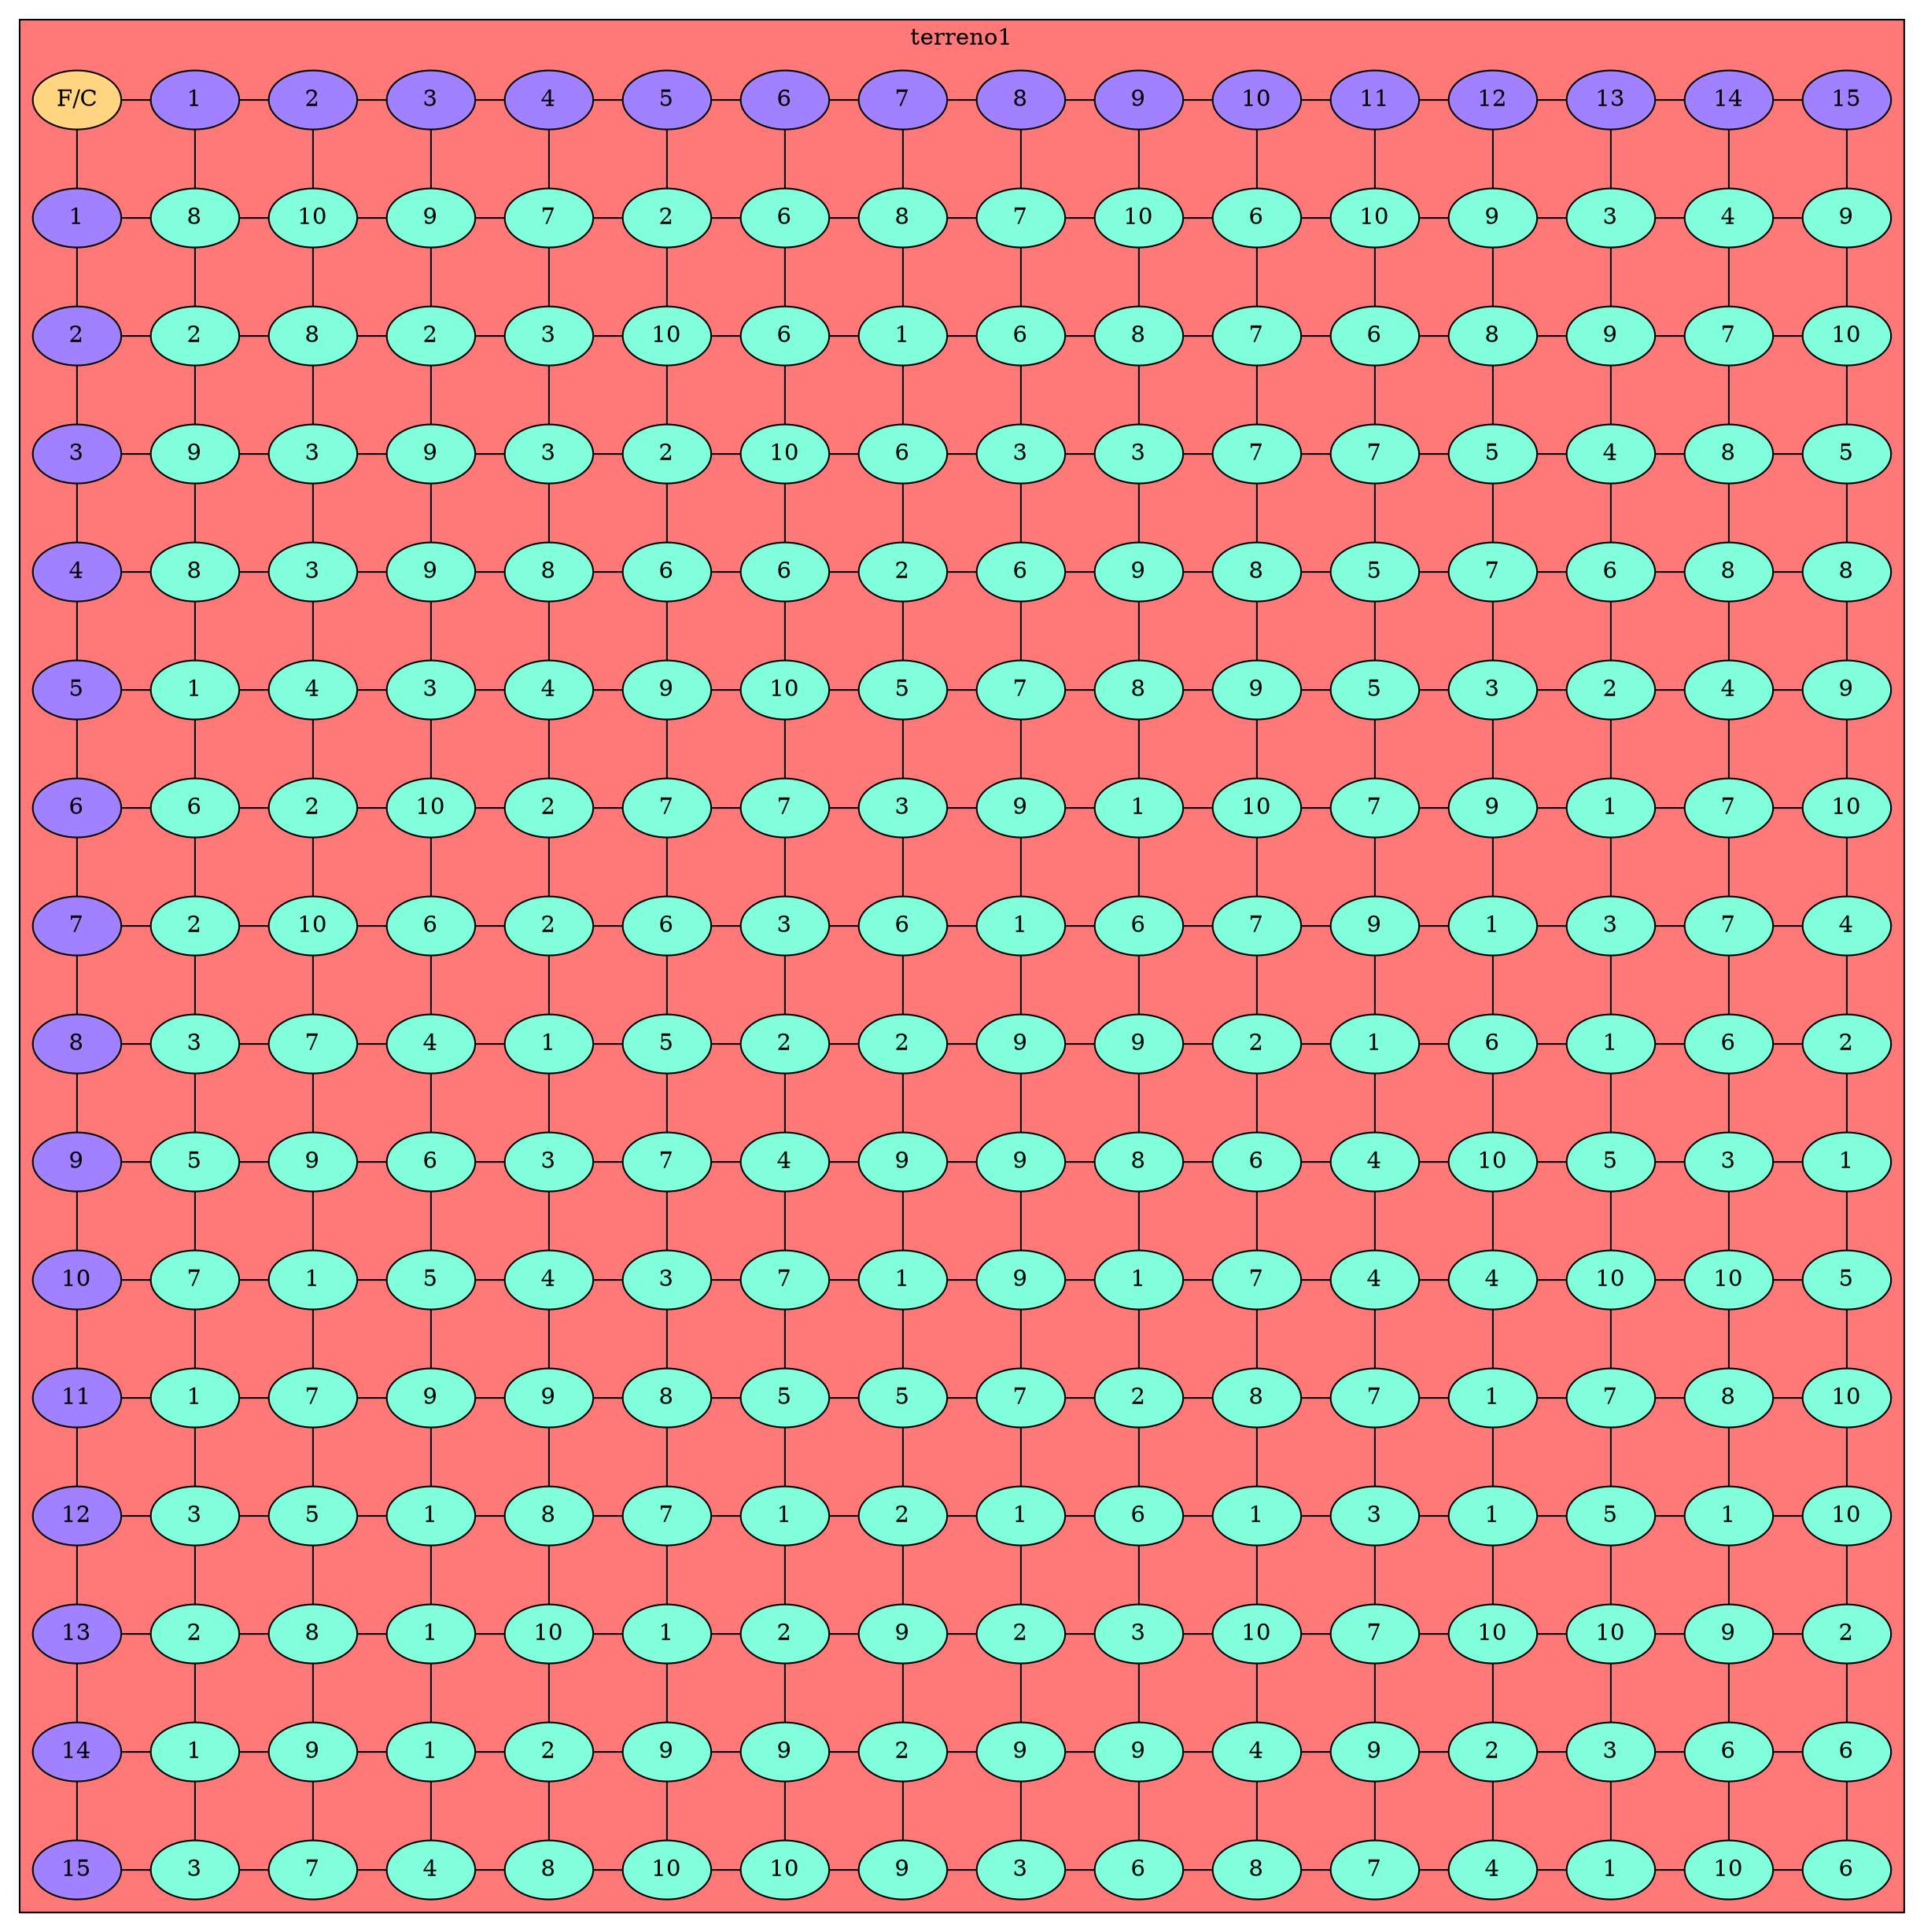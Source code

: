 
graph L{
node[shape=oval fillcolor="#A181FF" style =filled]

subgraph cluster_p{
label= " terreno1 "
bgcolor = "#FF7878"
raiz[label = "F/C" fillcolor="#FFD581" ]

Fila1[label="1",group=1];
Fila2[label="2",group=1];
Fila3[label="3",group=1];
Fila4[label="4",group=1];
Fila5[label="5",group=1];
Fila6[label="6",group=1];
Fila7[label="7",group=1];
Fila8[label="8",group=1];
Fila9[label="9",group=1];
Fila10[label="10",group=1];
Fila11[label="11",group=1];
Fila12[label="12",group=1];
Fila13[label="13",group=1];
Fila14[label="14",group=1];
Fila15[label="15",group=1];

Fila1--Fila2;
Fila2--Fila3;
Fila3--Fila4;
Fila4--Fila5;
Fila5--Fila6;
Fila6--Fila7;
Fila7--Fila8;
Fila8--Fila9;
Fila9--Fila10;
Fila10--Fila11;
Fila11--Fila12;
Fila12--Fila13;
Fila13--Fila14;
Fila14--Fila15;

Columna1[label="1",group=2];
Columna2[label="2",group=3];
Columna3[label="3",group=4];
Columna4[label="4",group=5];
Columna5[label="5",group=6];
Columna6[label="6",group=7];
Columna7[label="7",group=8];
Columna8[label="8",group=9];
Columna9[label="9",group=10];
Columna10[label="10",group=11];
Columna11[label="11",group=12];
Columna12[label="12",group=13];
Columna13[label="13",group=14];
Columna14[label="14",group=15];
Columna15[label="15",group=16];

Columna1--Columna2;
Columna2--Columna3;
Columna3--Columna4;
Columna4--Columna5;
Columna5--Columna6;
Columna6--Columna7;
Columna7--Columna8;
Columna8--Columna9;
Columna9--Columna10;
Columna10--Columna11;
Columna11--Columna12;
Columna12--Columna13;
Columna13--Columna14;
Columna14--Columna15;

raiz--Fila1; 
raiz--Columna1;

 {rank=same;raiz;Columna1;Columna2;Columna3;Columna4;Columna5;Columna6;Columna7;Columna8;Columna9;Columna10;Columna11;Columna12;Columna13;Columna14;Columna15;}

nodo1_1[label="8",fillcolor="#81FFDA",group=2]
nodo2_1[label="10",fillcolor="#81FFDA",group=2]
nodo3_1[label="9",fillcolor="#81FFDA",group=2]
nodo4_1[label="7",fillcolor="#81FFDA",group=2]
nodo5_1[label="2",fillcolor="#81FFDA",group=2]
nodo6_1[label="6",fillcolor="#81FFDA",group=2]
nodo7_1[label="8",fillcolor="#81FFDA",group=2]
nodo8_1[label="7",fillcolor="#81FFDA",group=2]
nodo9_1[label="10",fillcolor="#81FFDA",group=2]
nodo10_1[label="6",fillcolor="#81FFDA",group=2]
nodo11_1[label="10",fillcolor="#81FFDA",group=2]
nodo12_1[label="9",fillcolor="#81FFDA",group=2]
nodo13_1[label="3",fillcolor="#81FFDA",group=2]
nodo14_1[label="4",fillcolor="#81FFDA",group=2]
nodo15_1[label="9",fillcolor="#81FFDA",group=2]

nodo1_2[label="2",fillcolor="#81FFDA",group=3]
nodo2_2[label="8",fillcolor="#81FFDA",group=3]
nodo3_2[label="2",fillcolor="#81FFDA",group=3]
nodo4_2[label="3",fillcolor="#81FFDA",group=3]
nodo5_2[label="10",fillcolor="#81FFDA",group=3]
nodo6_2[label="6",fillcolor="#81FFDA",group=3]
nodo7_2[label="1",fillcolor="#81FFDA",group=3]
nodo8_2[label="6",fillcolor="#81FFDA",group=3]
nodo9_2[label="8",fillcolor="#81FFDA",group=3]
nodo10_2[label="7",fillcolor="#81FFDA",group=3]
nodo11_2[label="6",fillcolor="#81FFDA",group=3]
nodo12_2[label="8",fillcolor="#81FFDA",group=3]
nodo13_2[label="9",fillcolor="#81FFDA",group=3]
nodo14_2[label="7",fillcolor="#81FFDA",group=3]
nodo15_2[label="10",fillcolor="#81FFDA",group=3]

nodo1_3[label="9",fillcolor="#81FFDA",group=4]
nodo2_3[label="3",fillcolor="#81FFDA",group=4]
nodo3_3[label="9",fillcolor="#81FFDA",group=4]
nodo4_3[label="3",fillcolor="#81FFDA",group=4]
nodo5_3[label="2",fillcolor="#81FFDA",group=4]
nodo6_3[label="10",fillcolor="#81FFDA",group=4]
nodo7_3[label="6",fillcolor="#81FFDA",group=4]
nodo8_3[label="3",fillcolor="#81FFDA",group=4]
nodo9_3[label="3",fillcolor="#81FFDA",group=4]
nodo10_3[label="7",fillcolor="#81FFDA",group=4]
nodo11_3[label="7",fillcolor="#81FFDA",group=4]
nodo12_3[label="5",fillcolor="#81FFDA",group=4]
nodo13_3[label="4",fillcolor="#81FFDA",group=4]
nodo14_3[label="8",fillcolor="#81FFDA",group=4]
nodo15_3[label="5",fillcolor="#81FFDA",group=4]

nodo1_4[label="8",fillcolor="#81FFDA",group=5]
nodo2_4[label="3",fillcolor="#81FFDA",group=5]
nodo3_4[label="9",fillcolor="#81FFDA",group=5]
nodo4_4[label="8",fillcolor="#81FFDA",group=5]
nodo5_4[label="6",fillcolor="#81FFDA",group=5]
nodo6_4[label="6",fillcolor="#81FFDA",group=5]
nodo7_4[label="2",fillcolor="#81FFDA",group=5]
nodo8_4[label="6",fillcolor="#81FFDA",group=5]
nodo9_4[label="9",fillcolor="#81FFDA",group=5]
nodo10_4[label="8",fillcolor="#81FFDA",group=5]
nodo11_4[label="5",fillcolor="#81FFDA",group=5]
nodo12_4[label="7",fillcolor="#81FFDA",group=5]
nodo13_4[label="6",fillcolor="#81FFDA",group=5]
nodo14_4[label="8",fillcolor="#81FFDA",group=5]
nodo15_4[label="8",fillcolor="#81FFDA",group=5]

nodo1_5[label="1",fillcolor="#81FFDA",group=6]
nodo2_5[label="4",fillcolor="#81FFDA",group=6]
nodo3_5[label="3",fillcolor="#81FFDA",group=6]
nodo4_5[label="4",fillcolor="#81FFDA",group=6]
nodo5_5[label="9",fillcolor="#81FFDA",group=6]
nodo6_5[label="10",fillcolor="#81FFDA",group=6]
nodo7_5[label="5",fillcolor="#81FFDA",group=6]
nodo8_5[label="7",fillcolor="#81FFDA",group=6]
nodo9_5[label="8",fillcolor="#81FFDA",group=6]
nodo10_5[label="9",fillcolor="#81FFDA",group=6]
nodo11_5[label="5",fillcolor="#81FFDA",group=6]
nodo12_5[label="3",fillcolor="#81FFDA",group=6]
nodo13_5[label="2",fillcolor="#81FFDA",group=6]
nodo14_5[label="4",fillcolor="#81FFDA",group=6]
nodo15_5[label="9",fillcolor="#81FFDA",group=6]

nodo1_6[label="6",fillcolor="#81FFDA",group=7]
nodo2_6[label="2",fillcolor="#81FFDA",group=7]
nodo3_6[label="10",fillcolor="#81FFDA",group=7]
nodo4_6[label="2",fillcolor="#81FFDA",group=7]
nodo5_6[label="7",fillcolor="#81FFDA",group=7]
nodo6_6[label="7",fillcolor="#81FFDA",group=7]
nodo7_6[label="3",fillcolor="#81FFDA",group=7]
nodo8_6[label="9",fillcolor="#81FFDA",group=7]
nodo9_6[label="1",fillcolor="#81FFDA",group=7]
nodo10_6[label="10",fillcolor="#81FFDA",group=7]
nodo11_6[label="7",fillcolor="#81FFDA",group=7]
nodo12_6[label="9",fillcolor="#81FFDA",group=7]
nodo13_6[label="1",fillcolor="#81FFDA",group=7]
nodo14_6[label="7",fillcolor="#81FFDA",group=7]
nodo15_6[label="10",fillcolor="#81FFDA",group=7]

nodo1_7[label="2",fillcolor="#81FFDA",group=8]
nodo2_7[label="10",fillcolor="#81FFDA",group=8]
nodo3_7[label="6",fillcolor="#81FFDA",group=8]
nodo4_7[label="2",fillcolor="#81FFDA",group=8]
nodo5_7[label="6",fillcolor="#81FFDA",group=8]
nodo6_7[label="3",fillcolor="#81FFDA",group=8]
nodo7_7[label="6",fillcolor="#81FFDA",group=8]
nodo8_7[label="1",fillcolor="#81FFDA",group=8]
nodo9_7[label="6",fillcolor="#81FFDA",group=8]
nodo10_7[label="7",fillcolor="#81FFDA",group=8]
nodo11_7[label="9",fillcolor="#81FFDA",group=8]
nodo12_7[label="1",fillcolor="#81FFDA",group=8]
nodo13_7[label="3",fillcolor="#81FFDA",group=8]
nodo14_7[label="7",fillcolor="#81FFDA",group=8]
nodo15_7[label="4",fillcolor="#81FFDA",group=8]

nodo1_8[label="3",fillcolor="#81FFDA",group=9]
nodo2_8[label="7",fillcolor="#81FFDA",group=9]
nodo3_8[label="4",fillcolor="#81FFDA",group=9]
nodo4_8[label="1",fillcolor="#81FFDA",group=9]
nodo5_8[label="5",fillcolor="#81FFDA",group=9]
nodo6_8[label="2",fillcolor="#81FFDA",group=9]
nodo7_8[label="2",fillcolor="#81FFDA",group=9]
nodo8_8[label="9",fillcolor="#81FFDA",group=9]
nodo9_8[label="9",fillcolor="#81FFDA",group=9]
nodo10_8[label="2",fillcolor="#81FFDA",group=9]
nodo11_8[label="1",fillcolor="#81FFDA",group=9]
nodo12_8[label="6",fillcolor="#81FFDA",group=9]
nodo13_8[label="1",fillcolor="#81FFDA",group=9]
nodo14_8[label="6",fillcolor="#81FFDA",group=9]
nodo15_8[label="2",fillcolor="#81FFDA",group=9]

nodo1_9[label="5",fillcolor="#81FFDA",group=10]
nodo2_9[label="9",fillcolor="#81FFDA",group=10]
nodo3_9[label="6",fillcolor="#81FFDA",group=10]
nodo4_9[label="3",fillcolor="#81FFDA",group=10]
nodo5_9[label="7",fillcolor="#81FFDA",group=10]
nodo6_9[label="4",fillcolor="#81FFDA",group=10]
nodo7_9[label="9",fillcolor="#81FFDA",group=10]
nodo8_9[label="9",fillcolor="#81FFDA",group=10]
nodo9_9[label="8",fillcolor="#81FFDA",group=10]
nodo10_9[label="6",fillcolor="#81FFDA",group=10]
nodo11_9[label="4",fillcolor="#81FFDA",group=10]
nodo12_9[label="10",fillcolor="#81FFDA",group=10]
nodo13_9[label="5",fillcolor="#81FFDA",group=10]
nodo14_9[label="3",fillcolor="#81FFDA",group=10]
nodo15_9[label="1",fillcolor="#81FFDA",group=10]

nodo1_10[label="7",fillcolor="#81FFDA",group=11]
nodo2_10[label="1",fillcolor="#81FFDA",group=11]
nodo3_10[label="5",fillcolor="#81FFDA",group=11]
nodo4_10[label="4",fillcolor="#81FFDA",group=11]
nodo5_10[label="3",fillcolor="#81FFDA",group=11]
nodo6_10[label="7",fillcolor="#81FFDA",group=11]
nodo7_10[label="1",fillcolor="#81FFDA",group=11]
nodo8_10[label="9",fillcolor="#81FFDA",group=11]
nodo9_10[label="1",fillcolor="#81FFDA",group=11]
nodo10_10[label="7",fillcolor="#81FFDA",group=11]
nodo11_10[label="4",fillcolor="#81FFDA",group=11]
nodo12_10[label="4",fillcolor="#81FFDA",group=11]
nodo13_10[label="10",fillcolor="#81FFDA",group=11]
nodo14_10[label="10",fillcolor="#81FFDA",group=11]
nodo15_10[label="5",fillcolor="#81FFDA",group=11]

nodo1_11[label="1",fillcolor="#81FFDA",group=12]
nodo2_11[label="7",fillcolor="#81FFDA",group=12]
nodo3_11[label="9",fillcolor="#81FFDA",group=12]
nodo4_11[label="9",fillcolor="#81FFDA",group=12]
nodo5_11[label="8",fillcolor="#81FFDA",group=12]
nodo6_11[label="5",fillcolor="#81FFDA",group=12]
nodo7_11[label="5",fillcolor="#81FFDA",group=12]
nodo8_11[label="7",fillcolor="#81FFDA",group=12]
nodo9_11[label="2",fillcolor="#81FFDA",group=12]
nodo10_11[label="8",fillcolor="#81FFDA",group=12]
nodo11_11[label="7",fillcolor="#81FFDA",group=12]
nodo12_11[label="1",fillcolor="#81FFDA",group=12]
nodo13_11[label="7",fillcolor="#81FFDA",group=12]
nodo14_11[label="8",fillcolor="#81FFDA",group=12]
nodo15_11[label="10",fillcolor="#81FFDA",group=12]

nodo1_12[label="3",fillcolor="#81FFDA",group=13]
nodo2_12[label="5",fillcolor="#81FFDA",group=13]
nodo3_12[label="1",fillcolor="#81FFDA",group=13]
nodo4_12[label="8",fillcolor="#81FFDA",group=13]
nodo5_12[label="7",fillcolor="#81FFDA",group=13]
nodo6_12[label="1",fillcolor="#81FFDA",group=13]
nodo7_12[label="2",fillcolor="#81FFDA",group=13]
nodo8_12[label="1",fillcolor="#81FFDA",group=13]
nodo9_12[label="6",fillcolor="#81FFDA",group=13]
nodo10_12[label="1",fillcolor="#81FFDA",group=13]
nodo11_12[label="3",fillcolor="#81FFDA",group=13]
nodo12_12[label="1",fillcolor="#81FFDA",group=13]
nodo13_12[label="5",fillcolor="#81FFDA",group=13]
nodo14_12[label="1",fillcolor="#81FFDA",group=13]
nodo15_12[label="10",fillcolor="#81FFDA",group=13]

nodo1_13[label="2",fillcolor="#81FFDA",group=14]
nodo2_13[label="8",fillcolor="#81FFDA",group=14]
nodo3_13[label="1",fillcolor="#81FFDA",group=14]
nodo4_13[label="10",fillcolor="#81FFDA",group=14]
nodo5_13[label="1",fillcolor="#81FFDA",group=14]
nodo6_13[label="2",fillcolor="#81FFDA",group=14]
nodo7_13[label="9",fillcolor="#81FFDA",group=14]
nodo8_13[label="2",fillcolor="#81FFDA",group=14]
nodo9_13[label="3",fillcolor="#81FFDA",group=14]
nodo10_13[label="10",fillcolor="#81FFDA",group=14]
nodo11_13[label="7",fillcolor="#81FFDA",group=14]
nodo12_13[label="10",fillcolor="#81FFDA",group=14]
nodo13_13[label="10",fillcolor="#81FFDA",group=14]
nodo14_13[label="9",fillcolor="#81FFDA",group=14]
nodo15_13[label="2",fillcolor="#81FFDA",group=14]

nodo1_14[label="1",fillcolor="#81FFDA",group=15]
nodo2_14[label="9",fillcolor="#81FFDA",group=15]
nodo3_14[label="1",fillcolor="#81FFDA",group=15]
nodo4_14[label="2",fillcolor="#81FFDA",group=15]
nodo5_14[label="9",fillcolor="#81FFDA",group=15]
nodo6_14[label="9",fillcolor="#81FFDA",group=15]
nodo7_14[label="2",fillcolor="#81FFDA",group=15]
nodo8_14[label="9",fillcolor="#81FFDA",group=15]
nodo9_14[label="9",fillcolor="#81FFDA",group=15]
nodo10_14[label="4",fillcolor="#81FFDA",group=15]
nodo11_14[label="9",fillcolor="#81FFDA",group=15]
nodo12_14[label="2",fillcolor="#81FFDA",group=15]
nodo13_14[label="3",fillcolor="#81FFDA",group=15]
nodo14_14[label="6",fillcolor="#81FFDA",group=15]
nodo15_14[label="6",fillcolor="#81FFDA",group=15]

nodo1_15[label="3",fillcolor="#81FFDA",group=16]
nodo2_15[label="7",fillcolor="#81FFDA",group=16]
nodo3_15[label="4",fillcolor="#81FFDA",group=16]
nodo4_15[label="8",fillcolor="#81FFDA",group=16]
nodo5_15[label="10",fillcolor="#81FFDA",group=16]
nodo6_15[label="10",fillcolor="#81FFDA",group=16]
nodo7_15[label="9",fillcolor="#81FFDA",group=16]
nodo8_15[label="3",fillcolor="#81FFDA",group=16]
nodo9_15[label="6",fillcolor="#81FFDA",group=16]
nodo10_15[label="8",fillcolor="#81FFDA",group=16]
nodo11_15[label="7",fillcolor="#81FFDA",group=16]
nodo12_15[label="4",fillcolor="#81FFDA",group=16]
nodo13_15[label="1",fillcolor="#81FFDA",group=16]
nodo14_15[label="10",fillcolor="#81FFDA",group=16]
nodo15_15[label="6",fillcolor="#81FFDA",group=16]

Fila1--nodo1_1;
{rank=same;Fila1,nodo1_1,nodo2_1,nodo3_1,nodo4_1,nodo5_1,nodo6_1,nodo7_1,nodo8_1,nodo9_1,nodo10_1,nodo11_1,nodo12_1,nodo13_1,nodo14_1,nodo15_1}
Fila2--nodo1_2;
{rank=same;Fila2,nodo1_2,nodo2_2,nodo3_2,nodo4_2,nodo5_2,nodo6_2,nodo7_2,nodo8_2,nodo9_2,nodo10_2,nodo11_2,nodo12_2,nodo13_2,nodo14_2,nodo15_2}
Fila3--nodo1_3;
{rank=same;Fila3,nodo1_3,nodo2_3,nodo3_3,nodo4_3,nodo5_3,nodo6_3,nodo7_3,nodo8_3,nodo9_3,nodo10_3,nodo11_3,nodo12_3,nodo13_3,nodo14_3,nodo15_3}
Fila4--nodo1_4;
{rank=same;Fila4,nodo1_4,nodo2_4,nodo3_4,nodo4_4,nodo5_4,nodo6_4,nodo7_4,nodo8_4,nodo9_4,nodo10_4,nodo11_4,nodo12_4,nodo13_4,nodo14_4,nodo15_4}
Fila5--nodo1_5;
{rank=same;Fila5,nodo1_5,nodo2_5,nodo3_5,nodo4_5,nodo5_5,nodo6_5,nodo7_5,nodo8_5,nodo9_5,nodo10_5,nodo11_5,nodo12_5,nodo13_5,nodo14_5,nodo15_5}
Fila6--nodo1_6;
{rank=same;Fila6,nodo1_6,nodo2_6,nodo3_6,nodo4_6,nodo5_6,nodo6_6,nodo7_6,nodo8_6,nodo9_6,nodo10_6,nodo11_6,nodo12_6,nodo13_6,nodo14_6,nodo15_6}
Fila7--nodo1_7;
{rank=same;Fila7,nodo1_7,nodo2_7,nodo3_7,nodo4_7,nodo5_7,nodo6_7,nodo7_7,nodo8_7,nodo9_7,nodo10_7,nodo11_7,nodo12_7,nodo13_7,nodo14_7,nodo15_7}
Fila8--nodo1_8;
{rank=same;Fila8,nodo1_8,nodo2_8,nodo3_8,nodo4_8,nodo5_8,nodo6_8,nodo7_8,nodo8_8,nodo9_8,nodo10_8,nodo11_8,nodo12_8,nodo13_8,nodo14_8,nodo15_8}
Fila9--nodo1_9;
{rank=same;Fila9,nodo1_9,nodo2_9,nodo3_9,nodo4_9,nodo5_9,nodo6_9,nodo7_9,nodo8_9,nodo9_9,nodo10_9,nodo11_9,nodo12_9,nodo13_9,nodo14_9,nodo15_9}
Fila10--nodo1_10;
{rank=same;Fila10,nodo1_10,nodo2_10,nodo3_10,nodo4_10,nodo5_10,nodo6_10,nodo7_10,nodo8_10,nodo9_10,nodo10_10,nodo11_10,nodo12_10,nodo13_10,nodo14_10,nodo15_10}
Fila11--nodo1_11;
{rank=same;Fila11,nodo1_11,nodo2_11,nodo3_11,nodo4_11,nodo5_11,nodo6_11,nodo7_11,nodo8_11,nodo9_11,nodo10_11,nodo11_11,nodo12_11,nodo13_11,nodo14_11,nodo15_11}
Fila12--nodo1_12;
{rank=same;Fila12,nodo1_12,nodo2_12,nodo3_12,nodo4_12,nodo5_12,nodo6_12,nodo7_12,nodo8_12,nodo9_12,nodo10_12,nodo11_12,nodo12_12,nodo13_12,nodo14_12,nodo15_12}
Fila13--nodo1_13;
{rank=same;Fila13,nodo1_13,nodo2_13,nodo3_13,nodo4_13,nodo5_13,nodo6_13,nodo7_13,nodo8_13,nodo9_13,nodo10_13,nodo11_13,nodo12_13,nodo13_13,nodo14_13,nodo15_13}
Fila14--nodo1_14;
{rank=same;Fila14,nodo1_14,nodo2_14,nodo3_14,nodo4_14,nodo5_14,nodo6_14,nodo7_14,nodo8_14,nodo9_14,nodo10_14,nodo11_14,nodo12_14,nodo13_14,nodo14_14,nodo15_14}
Fila15--nodo1_15;
{rank=same;Fila15,nodo1_15,nodo2_15,nodo3_15,nodo4_15,nodo5_15,nodo6_15,nodo7_15,nodo8_15,nodo9_15,nodo10_15,nodo11_15,nodo12_15,nodo13_15,nodo14_15,nodo15_15}

Columna1--nodo1_1;
Columna2--nodo2_1;
Columna3--nodo3_1;
Columna4--nodo4_1;
Columna5--nodo5_1;
Columna6--nodo6_1;
Columna7--nodo7_1;
Columna8--nodo8_1;
Columna9--nodo9_1;
Columna10--nodo10_1;
Columna11--nodo11_1;
Columna12--nodo12_1;
Columna13--nodo13_1;
Columna14--nodo14_1;
Columna15--nodo15_1;

nodo1_1--nodo1_2;
nodo1_2--nodo1_3;
nodo1_3--nodo1_4;
nodo1_4--nodo1_5;
nodo1_5--nodo1_6;
nodo1_6--nodo1_7;
nodo1_7--nodo1_8;
nodo1_8--nodo1_9;
nodo1_9--nodo1_10;
nodo1_10--nodo1_11;
nodo1_11--nodo1_12;
nodo1_12--nodo1_13;
nodo1_13--nodo1_14;
nodo1_14--nodo1_15;

nodo2_1--nodo2_2;
nodo2_2--nodo2_3;
nodo2_3--nodo2_4;
nodo2_4--nodo2_5;
nodo2_5--nodo2_6;
nodo2_6--nodo2_7;
nodo2_7--nodo2_8;
nodo2_8--nodo2_9;
nodo2_9--nodo2_10;
nodo2_10--nodo2_11;
nodo2_11--nodo2_12;
nodo2_12--nodo2_13;
nodo2_13--nodo2_14;
nodo2_14--nodo2_15;

nodo3_1--nodo3_2;
nodo3_2--nodo3_3;
nodo3_3--nodo3_4;
nodo3_4--nodo3_5;
nodo3_5--nodo3_6;
nodo3_6--nodo3_7;
nodo3_7--nodo3_8;
nodo3_8--nodo3_9;
nodo3_9--nodo3_10;
nodo3_10--nodo3_11;
nodo3_11--nodo3_12;
nodo3_12--nodo3_13;
nodo3_13--nodo3_14;
nodo3_14--nodo3_15;

nodo4_1--nodo4_2;
nodo4_2--nodo4_3;
nodo4_3--nodo4_4;
nodo4_4--nodo4_5;
nodo4_5--nodo4_6;
nodo4_6--nodo4_7;
nodo4_7--nodo4_8;
nodo4_8--nodo4_9;
nodo4_9--nodo4_10;
nodo4_10--nodo4_11;
nodo4_11--nodo4_12;
nodo4_12--nodo4_13;
nodo4_13--nodo4_14;
nodo4_14--nodo4_15;

nodo5_1--nodo5_2;
nodo5_2--nodo5_3;
nodo5_3--nodo5_4;
nodo5_4--nodo5_5;
nodo5_5--nodo5_6;
nodo5_6--nodo5_7;
nodo5_7--nodo5_8;
nodo5_8--nodo5_9;
nodo5_9--nodo5_10;
nodo5_10--nodo5_11;
nodo5_11--nodo5_12;
nodo5_12--nodo5_13;
nodo5_13--nodo5_14;
nodo5_14--nodo5_15;

nodo6_1--nodo6_2;
nodo6_2--nodo6_3;
nodo6_3--nodo6_4;
nodo6_4--nodo6_5;
nodo6_5--nodo6_6;
nodo6_6--nodo6_7;
nodo6_7--nodo6_8;
nodo6_8--nodo6_9;
nodo6_9--nodo6_10;
nodo6_10--nodo6_11;
nodo6_11--nodo6_12;
nodo6_12--nodo6_13;
nodo6_13--nodo6_14;
nodo6_14--nodo6_15;

nodo7_1--nodo7_2;
nodo7_2--nodo7_3;
nodo7_3--nodo7_4;
nodo7_4--nodo7_5;
nodo7_5--nodo7_6;
nodo7_6--nodo7_7;
nodo7_7--nodo7_8;
nodo7_8--nodo7_9;
nodo7_9--nodo7_10;
nodo7_10--nodo7_11;
nodo7_11--nodo7_12;
nodo7_12--nodo7_13;
nodo7_13--nodo7_14;
nodo7_14--nodo7_15;

nodo8_1--nodo8_2;
nodo8_2--nodo8_3;
nodo8_3--nodo8_4;
nodo8_4--nodo8_5;
nodo8_5--nodo8_6;
nodo8_6--nodo8_7;
nodo8_7--nodo8_8;
nodo8_8--nodo8_9;
nodo8_9--nodo8_10;
nodo8_10--nodo8_11;
nodo8_11--nodo8_12;
nodo8_12--nodo8_13;
nodo8_13--nodo8_14;
nodo8_14--nodo8_15;

nodo9_1--nodo9_2;
nodo9_2--nodo9_3;
nodo9_3--nodo9_4;
nodo9_4--nodo9_5;
nodo9_5--nodo9_6;
nodo9_6--nodo9_7;
nodo9_7--nodo9_8;
nodo9_8--nodo9_9;
nodo9_9--nodo9_10;
nodo9_10--nodo9_11;
nodo9_11--nodo9_12;
nodo9_12--nodo9_13;
nodo9_13--nodo9_14;
nodo9_14--nodo9_15;

nodo10_1--nodo10_2;
nodo10_2--nodo10_3;
nodo10_3--nodo10_4;
nodo10_4--nodo10_5;
nodo10_5--nodo10_6;
nodo10_6--nodo10_7;
nodo10_7--nodo10_8;
nodo10_8--nodo10_9;
nodo10_9--nodo10_10;
nodo10_10--nodo10_11;
nodo10_11--nodo10_12;
nodo10_12--nodo10_13;
nodo10_13--nodo10_14;
nodo10_14--nodo10_15;

nodo11_1--nodo11_2;
nodo11_2--nodo11_3;
nodo11_3--nodo11_4;
nodo11_4--nodo11_5;
nodo11_5--nodo11_6;
nodo11_6--nodo11_7;
nodo11_7--nodo11_8;
nodo11_8--nodo11_9;
nodo11_9--nodo11_10;
nodo11_10--nodo11_11;
nodo11_11--nodo11_12;
nodo11_12--nodo11_13;
nodo11_13--nodo11_14;
nodo11_14--nodo11_15;

nodo12_1--nodo12_2;
nodo12_2--nodo12_3;
nodo12_3--nodo12_4;
nodo12_4--nodo12_5;
nodo12_5--nodo12_6;
nodo12_6--nodo12_7;
nodo12_7--nodo12_8;
nodo12_8--nodo12_9;
nodo12_9--nodo12_10;
nodo12_10--nodo12_11;
nodo12_11--nodo12_12;
nodo12_12--nodo12_13;
nodo12_13--nodo12_14;
nodo12_14--nodo12_15;

nodo13_1--nodo13_2;
nodo13_2--nodo13_3;
nodo13_3--nodo13_4;
nodo13_4--nodo13_5;
nodo13_5--nodo13_6;
nodo13_6--nodo13_7;
nodo13_7--nodo13_8;
nodo13_8--nodo13_9;
nodo13_9--nodo13_10;
nodo13_10--nodo13_11;
nodo13_11--nodo13_12;
nodo13_12--nodo13_13;
nodo13_13--nodo13_14;
nodo13_14--nodo13_15;

nodo14_1--nodo14_2;
nodo14_2--nodo14_3;
nodo14_3--nodo14_4;
nodo14_4--nodo14_5;
nodo14_5--nodo14_6;
nodo14_6--nodo14_7;
nodo14_7--nodo14_8;
nodo14_8--nodo14_9;
nodo14_9--nodo14_10;
nodo14_10--nodo14_11;
nodo14_11--nodo14_12;
nodo14_12--nodo14_13;
nodo14_13--nodo14_14;
nodo14_14--nodo14_15;

nodo15_1--nodo15_2;
nodo15_2--nodo15_3;
nodo15_3--nodo15_4;
nodo15_4--nodo15_5;
nodo15_5--nodo15_6;
nodo15_6--nodo15_7;
nodo15_7--nodo15_8;
nodo15_8--nodo15_9;
nodo15_9--nodo15_10;
nodo15_10--nodo15_11;
nodo15_11--nodo15_12;
nodo15_12--nodo15_13;
nodo15_13--nodo15_14;
nodo15_14--nodo15_15;


 /*Enlazar*/
 nodo1_1--nodo2_1;
nodo1_2--nodo2_2;
nodo1_3--nodo2_3;
nodo1_4--nodo2_4;
nodo1_5--nodo2_5;
nodo1_6--nodo2_6;
nodo1_7--nodo2_7;
nodo1_8--nodo2_8;
nodo1_9--nodo2_9;
nodo1_10--nodo2_10;
nodo1_11--nodo2_11;
nodo1_12--nodo2_12;
nodo1_13--nodo2_13;
nodo1_14--nodo2_14;
nodo1_15--nodo2_15;

nodo2_1--nodo3_1;
nodo2_2--nodo3_2;
nodo2_3--nodo3_3;
nodo2_4--nodo3_4;
nodo2_5--nodo3_5;
nodo2_6--nodo3_6;
nodo2_7--nodo3_7;
nodo2_8--nodo3_8;
nodo2_9--nodo3_9;
nodo2_10--nodo3_10;
nodo2_11--nodo3_11;
nodo2_12--nodo3_12;
nodo2_13--nodo3_13;
nodo2_14--nodo3_14;
nodo2_15--nodo3_15;

nodo3_1--nodo4_1;
nodo3_2--nodo4_2;
nodo3_3--nodo4_3;
nodo3_4--nodo4_4;
nodo3_5--nodo4_5;
nodo3_6--nodo4_6;
nodo3_7--nodo4_7;
nodo3_8--nodo4_8;
nodo3_9--nodo4_9;
nodo3_10--nodo4_10;
nodo3_11--nodo4_11;
nodo3_12--nodo4_12;
nodo3_13--nodo4_13;
nodo3_14--nodo4_14;
nodo3_15--nodo4_15;

nodo4_1--nodo5_1;
nodo4_2--nodo5_2;
nodo4_3--nodo5_3;
nodo4_4--nodo5_4;
nodo4_5--nodo5_5;
nodo4_6--nodo5_6;
nodo4_7--nodo5_7;
nodo4_8--nodo5_8;
nodo4_9--nodo5_9;
nodo4_10--nodo5_10;
nodo4_11--nodo5_11;
nodo4_12--nodo5_12;
nodo4_13--nodo5_13;
nodo4_14--nodo5_14;
nodo4_15--nodo5_15;

nodo5_1--nodo6_1;
nodo5_2--nodo6_2;
nodo5_3--nodo6_3;
nodo5_4--nodo6_4;
nodo5_5--nodo6_5;
nodo5_6--nodo6_6;
nodo5_7--nodo6_7;
nodo5_8--nodo6_8;
nodo5_9--nodo6_9;
nodo5_10--nodo6_10;
nodo5_11--nodo6_11;
nodo5_12--nodo6_12;
nodo5_13--nodo6_13;
nodo5_14--nodo6_14;
nodo5_15--nodo6_15;

nodo6_1--nodo7_1;
nodo6_2--nodo7_2;
nodo6_3--nodo7_3;
nodo6_4--nodo7_4;
nodo6_5--nodo7_5;
nodo6_6--nodo7_6;
nodo6_7--nodo7_7;
nodo6_8--nodo7_8;
nodo6_9--nodo7_9;
nodo6_10--nodo7_10;
nodo6_11--nodo7_11;
nodo6_12--nodo7_12;
nodo6_13--nodo7_13;
nodo6_14--nodo7_14;
nodo6_15--nodo7_15;

nodo7_1--nodo8_1;
nodo7_2--nodo8_2;
nodo7_3--nodo8_3;
nodo7_4--nodo8_4;
nodo7_5--nodo8_5;
nodo7_6--nodo8_6;
nodo7_7--nodo8_7;
nodo7_8--nodo8_8;
nodo7_9--nodo8_9;
nodo7_10--nodo8_10;
nodo7_11--nodo8_11;
nodo7_12--nodo8_12;
nodo7_13--nodo8_13;
nodo7_14--nodo8_14;
nodo7_15--nodo8_15;

nodo8_1--nodo9_1;
nodo8_2--nodo9_2;
nodo8_3--nodo9_3;
nodo8_4--nodo9_4;
nodo8_5--nodo9_5;
nodo8_6--nodo9_6;
nodo8_7--nodo9_7;
nodo8_8--nodo9_8;
nodo8_9--nodo9_9;
nodo8_10--nodo9_10;
nodo8_11--nodo9_11;
nodo8_12--nodo9_12;
nodo8_13--nodo9_13;
nodo8_14--nodo9_14;
nodo8_15--nodo9_15;

nodo9_1--nodo10_1;
nodo9_2--nodo10_2;
nodo9_3--nodo10_3;
nodo9_4--nodo10_4;
nodo9_5--nodo10_5;
nodo9_6--nodo10_6;
nodo9_7--nodo10_7;
nodo9_8--nodo10_8;
nodo9_9--nodo10_9;
nodo9_10--nodo10_10;
nodo9_11--nodo10_11;
nodo9_12--nodo10_12;
nodo9_13--nodo10_13;
nodo9_14--nodo10_14;
nodo9_15--nodo10_15;

nodo10_1--nodo11_1;
nodo10_2--nodo11_2;
nodo10_3--nodo11_3;
nodo10_4--nodo11_4;
nodo10_5--nodo11_5;
nodo10_6--nodo11_6;
nodo10_7--nodo11_7;
nodo10_8--nodo11_8;
nodo10_9--nodo11_9;
nodo10_10--nodo11_10;
nodo10_11--nodo11_11;
nodo10_12--nodo11_12;
nodo10_13--nodo11_13;
nodo10_14--nodo11_14;
nodo10_15--nodo11_15;

nodo11_1--nodo12_1;
nodo11_2--nodo12_2;
nodo11_3--nodo12_3;
nodo11_4--nodo12_4;
nodo11_5--nodo12_5;
nodo11_6--nodo12_6;
nodo11_7--nodo12_7;
nodo11_8--nodo12_8;
nodo11_9--nodo12_9;
nodo11_10--nodo12_10;
nodo11_11--nodo12_11;
nodo11_12--nodo12_12;
nodo11_13--nodo12_13;
nodo11_14--nodo12_14;
nodo11_15--nodo12_15;

nodo12_1--nodo13_1;
nodo12_2--nodo13_2;
nodo12_3--nodo13_3;
nodo12_4--nodo13_4;
nodo12_5--nodo13_5;
nodo12_6--nodo13_6;
nodo12_7--nodo13_7;
nodo12_8--nodo13_8;
nodo12_9--nodo13_9;
nodo12_10--nodo13_10;
nodo12_11--nodo13_11;
nodo12_12--nodo13_12;
nodo12_13--nodo13_13;
nodo12_14--nodo13_14;
nodo12_15--nodo13_15;

nodo13_1--nodo14_1;
nodo13_2--nodo14_2;
nodo13_3--nodo14_3;
nodo13_4--nodo14_4;
nodo13_5--nodo14_5;
nodo13_6--nodo14_6;
nodo13_7--nodo14_7;
nodo13_8--nodo14_8;
nodo13_9--nodo14_9;
nodo13_10--nodo14_10;
nodo13_11--nodo14_11;
nodo13_12--nodo14_12;
nodo13_13--nodo14_13;
nodo13_14--nodo14_14;
nodo13_15--nodo14_15;

nodo14_1--nodo15_1;
nodo14_2--nodo15_2;
nodo14_3--nodo15_3;
nodo14_4--nodo15_4;
nodo14_5--nodo15_5;
nodo14_6--nodo15_6;
nodo14_7--nodo15_7;
nodo14_8--nodo15_8;
nodo14_9--nodo15_9;
nodo14_10--nodo15_10;
nodo14_11--nodo15_11;
nodo14_12--nodo15_12;
nodo14_13--nodo15_13;
nodo14_14--nodo15_14;
nodo14_15--nodo15_15;

} }
